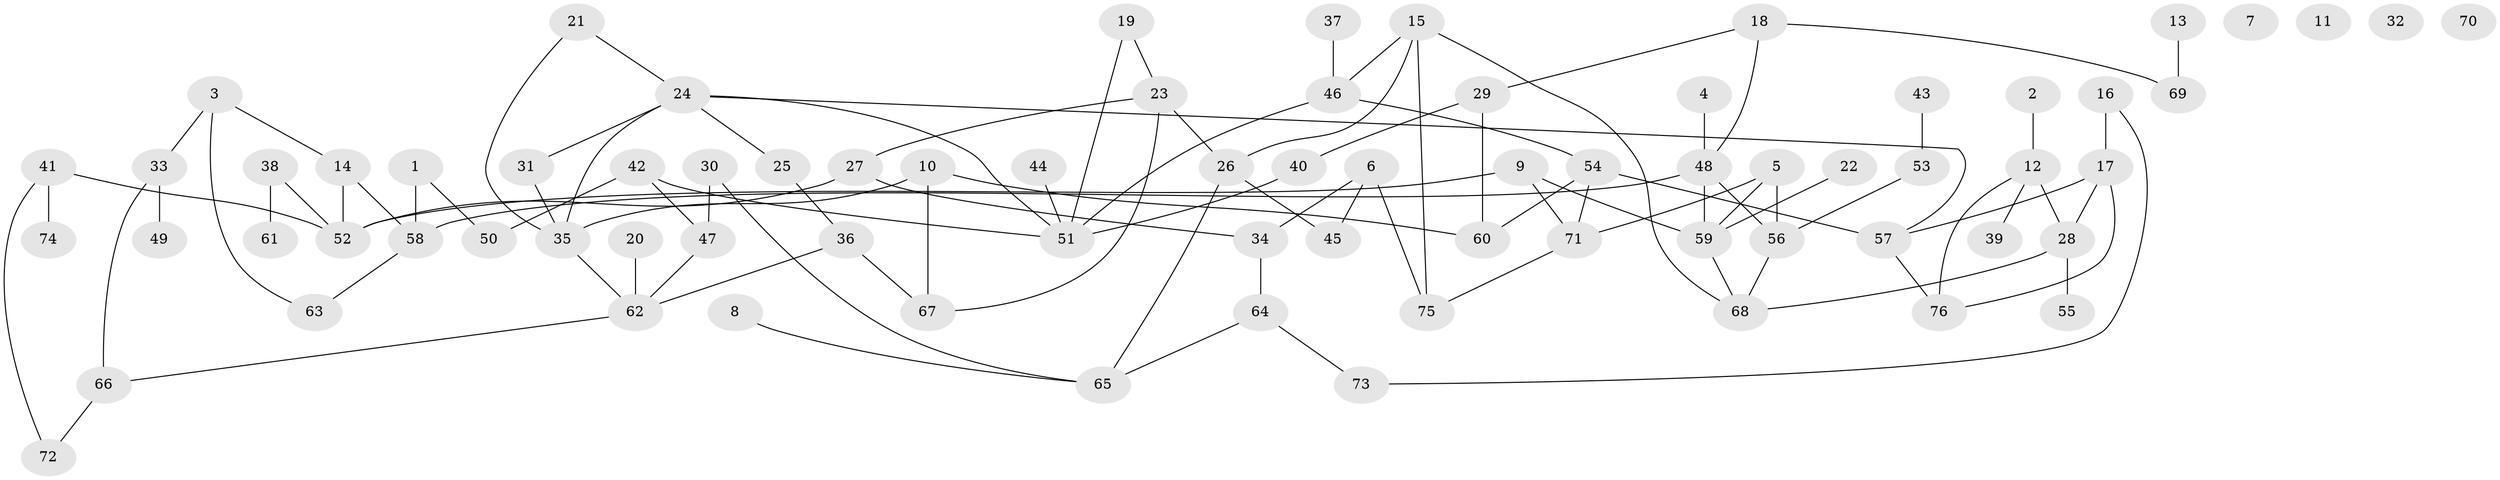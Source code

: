 // Generated by graph-tools (version 1.1) at 2025/25/03/09/25 03:25:23]
// undirected, 76 vertices, 101 edges
graph export_dot {
graph [start="1"]
  node [color=gray90,style=filled];
  1;
  2;
  3;
  4;
  5;
  6;
  7;
  8;
  9;
  10;
  11;
  12;
  13;
  14;
  15;
  16;
  17;
  18;
  19;
  20;
  21;
  22;
  23;
  24;
  25;
  26;
  27;
  28;
  29;
  30;
  31;
  32;
  33;
  34;
  35;
  36;
  37;
  38;
  39;
  40;
  41;
  42;
  43;
  44;
  45;
  46;
  47;
  48;
  49;
  50;
  51;
  52;
  53;
  54;
  55;
  56;
  57;
  58;
  59;
  60;
  61;
  62;
  63;
  64;
  65;
  66;
  67;
  68;
  69;
  70;
  71;
  72;
  73;
  74;
  75;
  76;
  1 -- 50;
  1 -- 58;
  2 -- 12;
  3 -- 14;
  3 -- 33;
  3 -- 63;
  4 -- 48;
  5 -- 56;
  5 -- 59;
  5 -- 71;
  6 -- 34;
  6 -- 45;
  6 -- 75;
  8 -- 65;
  9 -- 52;
  9 -- 59;
  9 -- 71;
  10 -- 35;
  10 -- 60;
  10 -- 67;
  12 -- 28;
  12 -- 39;
  12 -- 76;
  13 -- 69;
  14 -- 52;
  14 -- 58;
  15 -- 26;
  15 -- 46;
  15 -- 68;
  15 -- 75;
  16 -- 17;
  16 -- 73;
  17 -- 28;
  17 -- 57;
  17 -- 76;
  18 -- 29;
  18 -- 48;
  18 -- 69;
  19 -- 23;
  19 -- 51;
  20 -- 62;
  21 -- 24;
  21 -- 35;
  22 -- 59;
  23 -- 26;
  23 -- 27;
  23 -- 67;
  24 -- 25;
  24 -- 31;
  24 -- 35;
  24 -- 51;
  24 -- 57;
  25 -- 36;
  26 -- 45;
  26 -- 65;
  27 -- 34;
  27 -- 52;
  28 -- 55;
  28 -- 68;
  29 -- 40;
  29 -- 60;
  30 -- 47;
  30 -- 65;
  31 -- 35;
  33 -- 49;
  33 -- 66;
  34 -- 64;
  35 -- 62;
  36 -- 62;
  36 -- 67;
  37 -- 46;
  38 -- 52;
  38 -- 61;
  40 -- 51;
  41 -- 52;
  41 -- 72;
  41 -- 74;
  42 -- 47;
  42 -- 50;
  42 -- 51;
  43 -- 53;
  44 -- 51;
  46 -- 51;
  46 -- 54;
  47 -- 62;
  48 -- 56;
  48 -- 58;
  48 -- 59;
  53 -- 56;
  54 -- 57;
  54 -- 60;
  54 -- 71;
  56 -- 68;
  57 -- 76;
  58 -- 63;
  59 -- 68;
  62 -- 66;
  64 -- 65;
  64 -- 73;
  66 -- 72;
  71 -- 75;
}
